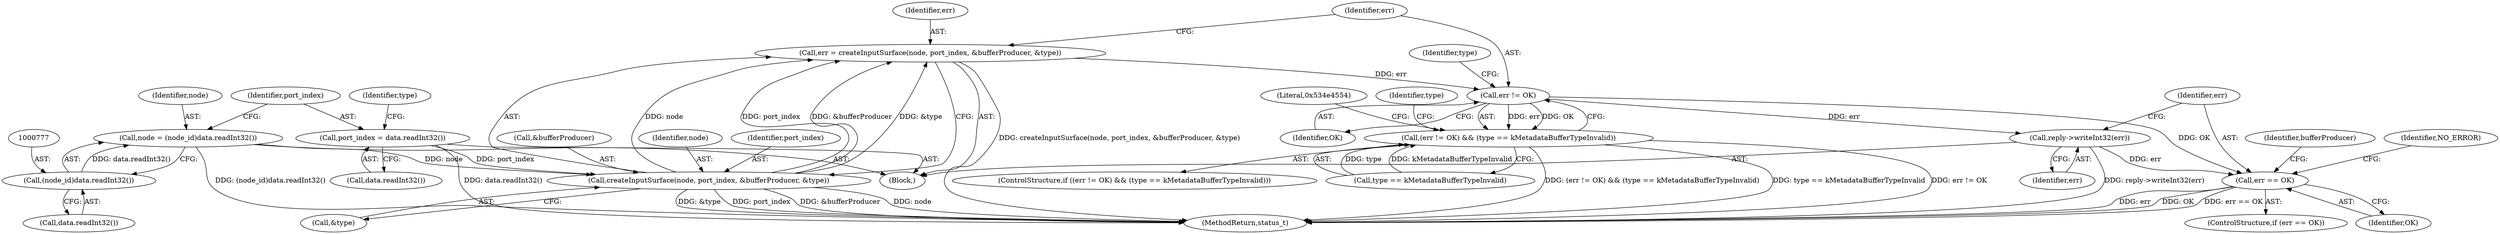 digraph "0_Android_0bb5ced60304da7f61478ffd359e7ba65d72f181@API" {
"1000789" [label="(Call,err = createInputSurface(node, port_index, &bufferProducer, &type))"];
"1000791" [label="(Call,createInputSurface(node, port_index, &bufferProducer, &type))"];
"1000774" [label="(Call,node = (node_id)data.readInt32())"];
"1000776" [label="(Call,(node_id)data.readInt32())"];
"1000780" [label="(Call,port_index = data.readInt32())"];
"1000800" [label="(Call,err != OK)"];
"1000799" [label="(Call,(err != OK) && (type == kMetadataBufferTypeInvalid))"];
"1000812" [label="(Call,reply->writeInt32(err))"];
"1000815" [label="(Call,err == OK)"];
"1000781" [label="(Identifier,port_index)"];
"1000812" [label="(Call,reply->writeInt32(err))"];
"1000808" [label="(Literal,0x534e4554)"];
"1000815" [label="(Call,err == OK)"];
"1001337" [label="(MethodReturn,status_t)"];
"1000789" [label="(Call,err = createInputSurface(node, port_index, &bufferProducer, &type))"];
"1000774" [label="(Call,node = (node_id)data.readInt32())"];
"1000798" [label="(ControlStructure,if ((err != OK) && (type == kMetadataBufferTypeInvalid)))"];
"1000821" [label="(Identifier,bufferProducer)"];
"1000790" [label="(Identifier,err)"];
"1000776" [label="(Call,(node_id)data.readInt32())"];
"1000786" [label="(Identifier,type)"];
"1000796" [label="(Call,&type)"];
"1000782" [label="(Call,data.readInt32())"];
"1000768" [label="(Block,)"];
"1000803" [label="(Call,type == kMetadataBufferTypeInvalid)"];
"1000811" [label="(Identifier,type)"];
"1000804" [label="(Identifier,type)"];
"1000794" [label="(Call,&bufferProducer)"];
"1000778" [label="(Call,data.readInt32())"];
"1000814" [label="(ControlStructure,if (err == OK))"];
"1000792" [label="(Identifier,node)"];
"1000800" [label="(Call,err != OK)"];
"1000791" [label="(Call,createInputSurface(node, port_index, &bufferProducer, &type))"];
"1000775" [label="(Identifier,node)"];
"1000817" [label="(Identifier,OK)"];
"1000802" [label="(Identifier,OK)"];
"1000799" [label="(Call,(err != OK) && (type == kMetadataBufferTypeInvalid))"];
"1000823" [label="(Identifier,NO_ERROR)"];
"1000801" [label="(Identifier,err)"];
"1000813" [label="(Identifier,err)"];
"1000816" [label="(Identifier,err)"];
"1000793" [label="(Identifier,port_index)"];
"1000780" [label="(Call,port_index = data.readInt32())"];
"1000789" -> "1000768"  [label="AST: "];
"1000789" -> "1000791"  [label="CFG: "];
"1000790" -> "1000789"  [label="AST: "];
"1000791" -> "1000789"  [label="AST: "];
"1000801" -> "1000789"  [label="CFG: "];
"1000789" -> "1001337"  [label="DDG: createInputSurface(node, port_index, &bufferProducer, &type)"];
"1000791" -> "1000789"  [label="DDG: node"];
"1000791" -> "1000789"  [label="DDG: port_index"];
"1000791" -> "1000789"  [label="DDG: &bufferProducer"];
"1000791" -> "1000789"  [label="DDG: &type"];
"1000789" -> "1000800"  [label="DDG: err"];
"1000791" -> "1000796"  [label="CFG: "];
"1000792" -> "1000791"  [label="AST: "];
"1000793" -> "1000791"  [label="AST: "];
"1000794" -> "1000791"  [label="AST: "];
"1000796" -> "1000791"  [label="AST: "];
"1000791" -> "1001337"  [label="DDG: node"];
"1000791" -> "1001337"  [label="DDG: &type"];
"1000791" -> "1001337"  [label="DDG: port_index"];
"1000791" -> "1001337"  [label="DDG: &bufferProducer"];
"1000774" -> "1000791"  [label="DDG: node"];
"1000780" -> "1000791"  [label="DDG: port_index"];
"1000774" -> "1000768"  [label="AST: "];
"1000774" -> "1000776"  [label="CFG: "];
"1000775" -> "1000774"  [label="AST: "];
"1000776" -> "1000774"  [label="AST: "];
"1000781" -> "1000774"  [label="CFG: "];
"1000774" -> "1001337"  [label="DDG: (node_id)data.readInt32()"];
"1000776" -> "1000774"  [label="DDG: data.readInt32()"];
"1000776" -> "1000778"  [label="CFG: "];
"1000777" -> "1000776"  [label="AST: "];
"1000778" -> "1000776"  [label="AST: "];
"1000780" -> "1000768"  [label="AST: "];
"1000780" -> "1000782"  [label="CFG: "];
"1000781" -> "1000780"  [label="AST: "];
"1000782" -> "1000780"  [label="AST: "];
"1000786" -> "1000780"  [label="CFG: "];
"1000780" -> "1001337"  [label="DDG: data.readInt32()"];
"1000800" -> "1000799"  [label="AST: "];
"1000800" -> "1000802"  [label="CFG: "];
"1000801" -> "1000800"  [label="AST: "];
"1000802" -> "1000800"  [label="AST: "];
"1000804" -> "1000800"  [label="CFG: "];
"1000799" -> "1000800"  [label="CFG: "];
"1000800" -> "1000799"  [label="DDG: err"];
"1000800" -> "1000799"  [label="DDG: OK"];
"1000800" -> "1000812"  [label="DDG: err"];
"1000800" -> "1000815"  [label="DDG: OK"];
"1000799" -> "1000798"  [label="AST: "];
"1000799" -> "1000803"  [label="CFG: "];
"1000803" -> "1000799"  [label="AST: "];
"1000808" -> "1000799"  [label="CFG: "];
"1000811" -> "1000799"  [label="CFG: "];
"1000799" -> "1001337"  [label="DDG: type == kMetadataBufferTypeInvalid"];
"1000799" -> "1001337"  [label="DDG: err != OK"];
"1000799" -> "1001337"  [label="DDG: (err != OK) && (type == kMetadataBufferTypeInvalid)"];
"1000803" -> "1000799"  [label="DDG: type"];
"1000803" -> "1000799"  [label="DDG: kMetadataBufferTypeInvalid"];
"1000812" -> "1000768"  [label="AST: "];
"1000812" -> "1000813"  [label="CFG: "];
"1000813" -> "1000812"  [label="AST: "];
"1000816" -> "1000812"  [label="CFG: "];
"1000812" -> "1001337"  [label="DDG: reply->writeInt32(err)"];
"1000812" -> "1000815"  [label="DDG: err"];
"1000815" -> "1000814"  [label="AST: "];
"1000815" -> "1000817"  [label="CFG: "];
"1000816" -> "1000815"  [label="AST: "];
"1000817" -> "1000815"  [label="AST: "];
"1000821" -> "1000815"  [label="CFG: "];
"1000823" -> "1000815"  [label="CFG: "];
"1000815" -> "1001337"  [label="DDG: err"];
"1000815" -> "1001337"  [label="DDG: OK"];
"1000815" -> "1001337"  [label="DDG: err == OK"];
}

